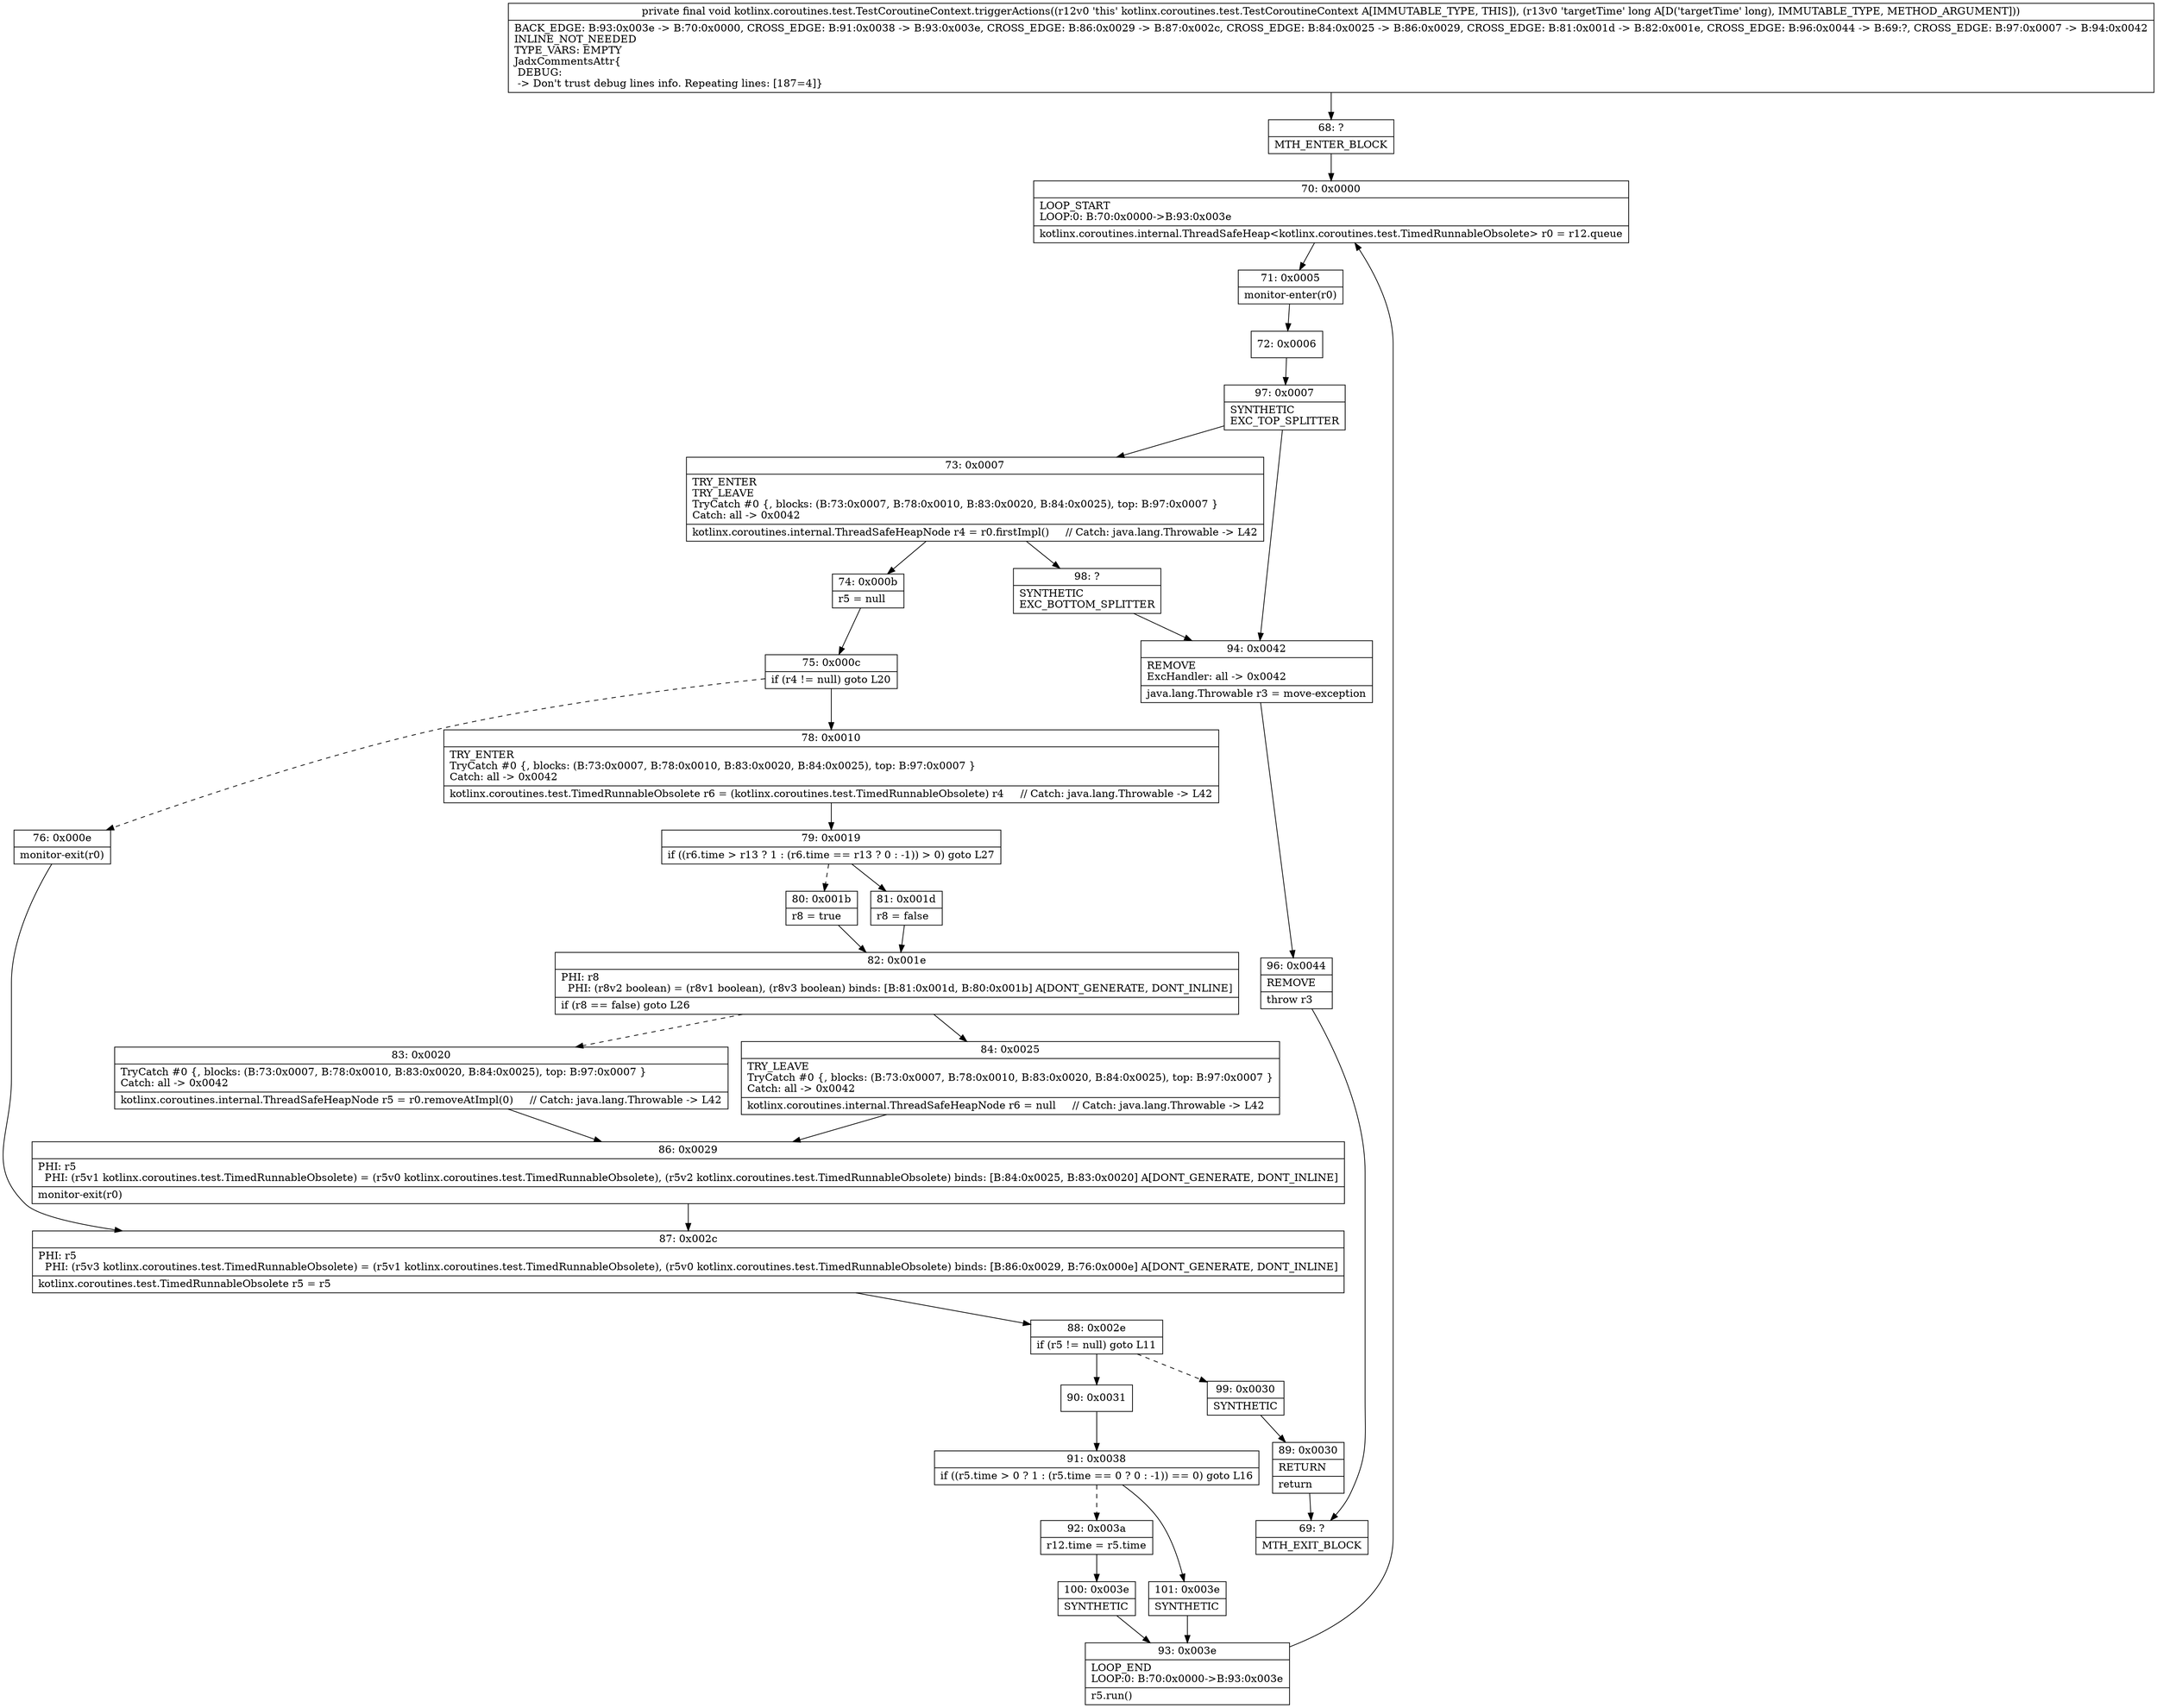 digraph "CFG forkotlinx.coroutines.test.TestCoroutineContext.triggerActions(J)V" {
Node_68 [shape=record,label="{68\:\ ?|MTH_ENTER_BLOCK\l}"];
Node_70 [shape=record,label="{70\:\ 0x0000|LOOP_START\lLOOP:0: B:70:0x0000\-\>B:93:0x003e\l|kotlinx.coroutines.internal.ThreadSafeHeap\<kotlinx.coroutines.test.TimedRunnableObsolete\> r0 = r12.queue\l}"];
Node_71 [shape=record,label="{71\:\ 0x0005|monitor\-enter(r0)\l}"];
Node_72 [shape=record,label="{72\:\ 0x0006}"];
Node_97 [shape=record,label="{97\:\ 0x0007|SYNTHETIC\lEXC_TOP_SPLITTER\l}"];
Node_73 [shape=record,label="{73\:\ 0x0007|TRY_ENTER\lTRY_LEAVE\lTryCatch #0 \{, blocks: (B:73:0x0007, B:78:0x0010, B:83:0x0020, B:84:0x0025), top: B:97:0x0007 \}\lCatch: all \-\> 0x0042\l|kotlinx.coroutines.internal.ThreadSafeHeapNode r4 = r0.firstImpl()     \/\/ Catch: java.lang.Throwable \-\> L42\l}"];
Node_74 [shape=record,label="{74\:\ 0x000b|r5 = null\l}"];
Node_75 [shape=record,label="{75\:\ 0x000c|if (r4 != null) goto L20\l}"];
Node_76 [shape=record,label="{76\:\ 0x000e|monitor\-exit(r0)\l}"];
Node_87 [shape=record,label="{87\:\ 0x002c|PHI: r5 \l  PHI: (r5v3 kotlinx.coroutines.test.TimedRunnableObsolete) = (r5v1 kotlinx.coroutines.test.TimedRunnableObsolete), (r5v0 kotlinx.coroutines.test.TimedRunnableObsolete) binds: [B:86:0x0029, B:76:0x000e] A[DONT_GENERATE, DONT_INLINE]\l|kotlinx.coroutines.test.TimedRunnableObsolete r5 = r5\l}"];
Node_88 [shape=record,label="{88\:\ 0x002e|if (r5 != null) goto L11\l}"];
Node_90 [shape=record,label="{90\:\ 0x0031}"];
Node_91 [shape=record,label="{91\:\ 0x0038|if ((r5.time \> 0 ? 1 : (r5.time == 0 ? 0 : \-1)) == 0) goto L16\l}"];
Node_92 [shape=record,label="{92\:\ 0x003a|r12.time = r5.time\l}"];
Node_100 [shape=record,label="{100\:\ 0x003e|SYNTHETIC\l}"];
Node_93 [shape=record,label="{93\:\ 0x003e|LOOP_END\lLOOP:0: B:70:0x0000\-\>B:93:0x003e\l|r5.run()\l}"];
Node_101 [shape=record,label="{101\:\ 0x003e|SYNTHETIC\l}"];
Node_99 [shape=record,label="{99\:\ 0x0030|SYNTHETIC\l}"];
Node_89 [shape=record,label="{89\:\ 0x0030|RETURN\l|return\l}"];
Node_69 [shape=record,label="{69\:\ ?|MTH_EXIT_BLOCK\l}"];
Node_78 [shape=record,label="{78\:\ 0x0010|TRY_ENTER\lTryCatch #0 \{, blocks: (B:73:0x0007, B:78:0x0010, B:83:0x0020, B:84:0x0025), top: B:97:0x0007 \}\lCatch: all \-\> 0x0042\l|kotlinx.coroutines.test.TimedRunnableObsolete r6 = (kotlinx.coroutines.test.TimedRunnableObsolete) r4     \/\/ Catch: java.lang.Throwable \-\> L42\l}"];
Node_79 [shape=record,label="{79\:\ 0x0019|if ((r6.time \> r13 ? 1 : (r6.time == r13 ? 0 : \-1)) \> 0) goto L27\l}"];
Node_80 [shape=record,label="{80\:\ 0x001b|r8 = true\l}"];
Node_82 [shape=record,label="{82\:\ 0x001e|PHI: r8 \l  PHI: (r8v2 boolean) = (r8v1 boolean), (r8v3 boolean) binds: [B:81:0x001d, B:80:0x001b] A[DONT_GENERATE, DONT_INLINE]\l|if (r8 == false) goto L26\l}"];
Node_83 [shape=record,label="{83\:\ 0x0020|TryCatch #0 \{, blocks: (B:73:0x0007, B:78:0x0010, B:83:0x0020, B:84:0x0025), top: B:97:0x0007 \}\lCatch: all \-\> 0x0042\l|kotlinx.coroutines.internal.ThreadSafeHeapNode r5 = r0.removeAtImpl(0)     \/\/ Catch: java.lang.Throwable \-\> L42\l}"];
Node_86 [shape=record,label="{86\:\ 0x0029|PHI: r5 \l  PHI: (r5v1 kotlinx.coroutines.test.TimedRunnableObsolete) = (r5v0 kotlinx.coroutines.test.TimedRunnableObsolete), (r5v2 kotlinx.coroutines.test.TimedRunnableObsolete) binds: [B:84:0x0025, B:83:0x0020] A[DONT_GENERATE, DONT_INLINE]\l|monitor\-exit(r0)\l}"];
Node_84 [shape=record,label="{84\:\ 0x0025|TRY_LEAVE\lTryCatch #0 \{, blocks: (B:73:0x0007, B:78:0x0010, B:83:0x0020, B:84:0x0025), top: B:97:0x0007 \}\lCatch: all \-\> 0x0042\l|kotlinx.coroutines.internal.ThreadSafeHeapNode r6 = null     \/\/ Catch: java.lang.Throwable \-\> L42\l}"];
Node_81 [shape=record,label="{81\:\ 0x001d|r8 = false\l}"];
Node_98 [shape=record,label="{98\:\ ?|SYNTHETIC\lEXC_BOTTOM_SPLITTER\l}"];
Node_94 [shape=record,label="{94\:\ 0x0042|REMOVE\lExcHandler: all \-\> 0x0042\l|java.lang.Throwable r3 = move\-exception\l}"];
Node_96 [shape=record,label="{96\:\ 0x0044|REMOVE\l|throw r3\l}"];
MethodNode[shape=record,label="{private final void kotlinx.coroutines.test.TestCoroutineContext.triggerActions((r12v0 'this' kotlinx.coroutines.test.TestCoroutineContext A[IMMUTABLE_TYPE, THIS]), (r13v0 'targetTime' long A[D('targetTime' long), IMMUTABLE_TYPE, METHOD_ARGUMENT]))  | BACK_EDGE: B:93:0x003e \-\> B:70:0x0000, CROSS_EDGE: B:91:0x0038 \-\> B:93:0x003e, CROSS_EDGE: B:86:0x0029 \-\> B:87:0x002c, CROSS_EDGE: B:84:0x0025 \-\> B:86:0x0029, CROSS_EDGE: B:81:0x001d \-\> B:82:0x001e, CROSS_EDGE: B:96:0x0044 \-\> B:69:?, CROSS_EDGE: B:97:0x0007 \-\> B:94:0x0042\lINLINE_NOT_NEEDED\lTYPE_VARS: EMPTY\lJadxCommentsAttr\{\l DEBUG: \l \-\> Don't trust debug lines info. Repeating lines: [187=4]\}\l}"];
MethodNode -> Node_68;Node_68 -> Node_70;
Node_70 -> Node_71;
Node_71 -> Node_72;
Node_72 -> Node_97;
Node_97 -> Node_73;
Node_97 -> Node_94;
Node_73 -> Node_74;
Node_73 -> Node_98;
Node_74 -> Node_75;
Node_75 -> Node_76[style=dashed];
Node_75 -> Node_78;
Node_76 -> Node_87;
Node_87 -> Node_88;
Node_88 -> Node_90;
Node_88 -> Node_99[style=dashed];
Node_90 -> Node_91;
Node_91 -> Node_92[style=dashed];
Node_91 -> Node_101;
Node_92 -> Node_100;
Node_100 -> Node_93;
Node_93 -> Node_70;
Node_101 -> Node_93;
Node_99 -> Node_89;
Node_89 -> Node_69;
Node_78 -> Node_79;
Node_79 -> Node_80[style=dashed];
Node_79 -> Node_81;
Node_80 -> Node_82;
Node_82 -> Node_83[style=dashed];
Node_82 -> Node_84;
Node_83 -> Node_86;
Node_86 -> Node_87;
Node_84 -> Node_86;
Node_81 -> Node_82;
Node_98 -> Node_94;
Node_94 -> Node_96;
Node_96 -> Node_69;
}

